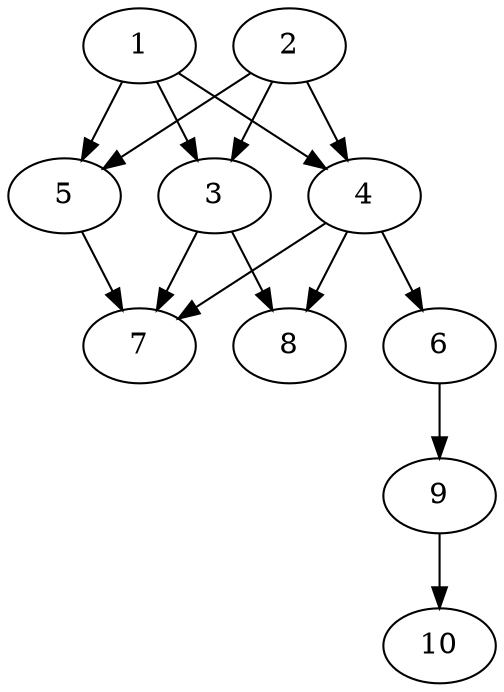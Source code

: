 // DAG automatically generated by daggen at Tue Aug  6 16:21:19 2019
// ./daggen --dot -n 10 --ccr 0.3 --fat 0.6 --regular 0.5 --density 0.9 --mindata 5242880 --maxdata 52428800 
digraph G {
  1 [size="59893760", alpha="0.11", expect_size="17968128"] 
  1 -> 3 [size ="17968128"]
  1 -> 4 [size ="17968128"]
  1 -> 5 [size ="17968128"]
  2 [size="115964587", alpha="0.02", expect_size="34789376"] 
  2 -> 3 [size ="34789376"]
  2 -> 4 [size ="34789376"]
  2 -> 5 [size ="34789376"]
  3 [size="149323093", alpha="0.01", expect_size="44796928"] 
  3 -> 7 [size ="44796928"]
  3 -> 8 [size ="44796928"]
  4 [size="72884907", alpha="0.18", expect_size="21865472"] 
  4 -> 6 [size ="21865472"]
  4 -> 7 [size ="21865472"]
  4 -> 8 [size ="21865472"]
  5 [size="135946240", alpha="0.14", expect_size="40783872"] 
  5 -> 7 [size ="40783872"]
  6 [size="81336320", alpha="0.06", expect_size="24400896"] 
  6 -> 9 [size ="24400896"]
  7 [size="161437013", alpha="0.17", expect_size="48431104"] 
  8 [size="143189333", alpha="0.15", expect_size="42956800"] 
  9 [size="42448213", alpha="0.04", expect_size="12734464"] 
  9 -> 10 [size ="12734464"]
  10 [size="127481173", alpha="0.05", expect_size="38244352"] 
}
